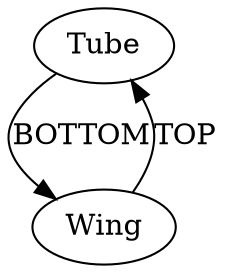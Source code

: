 /* Created by igraph 0.10.2 */
digraph {
  0 [
    instance=Tube_instance_10
    label=Tube
  ];
  1 [
    instance=Wing_instance_6
    label=Wing
  ];

  0 -> 1 [
    label=BOTTOM
  ];
  1 -> 0 [
    label=TOP
  ];
}
